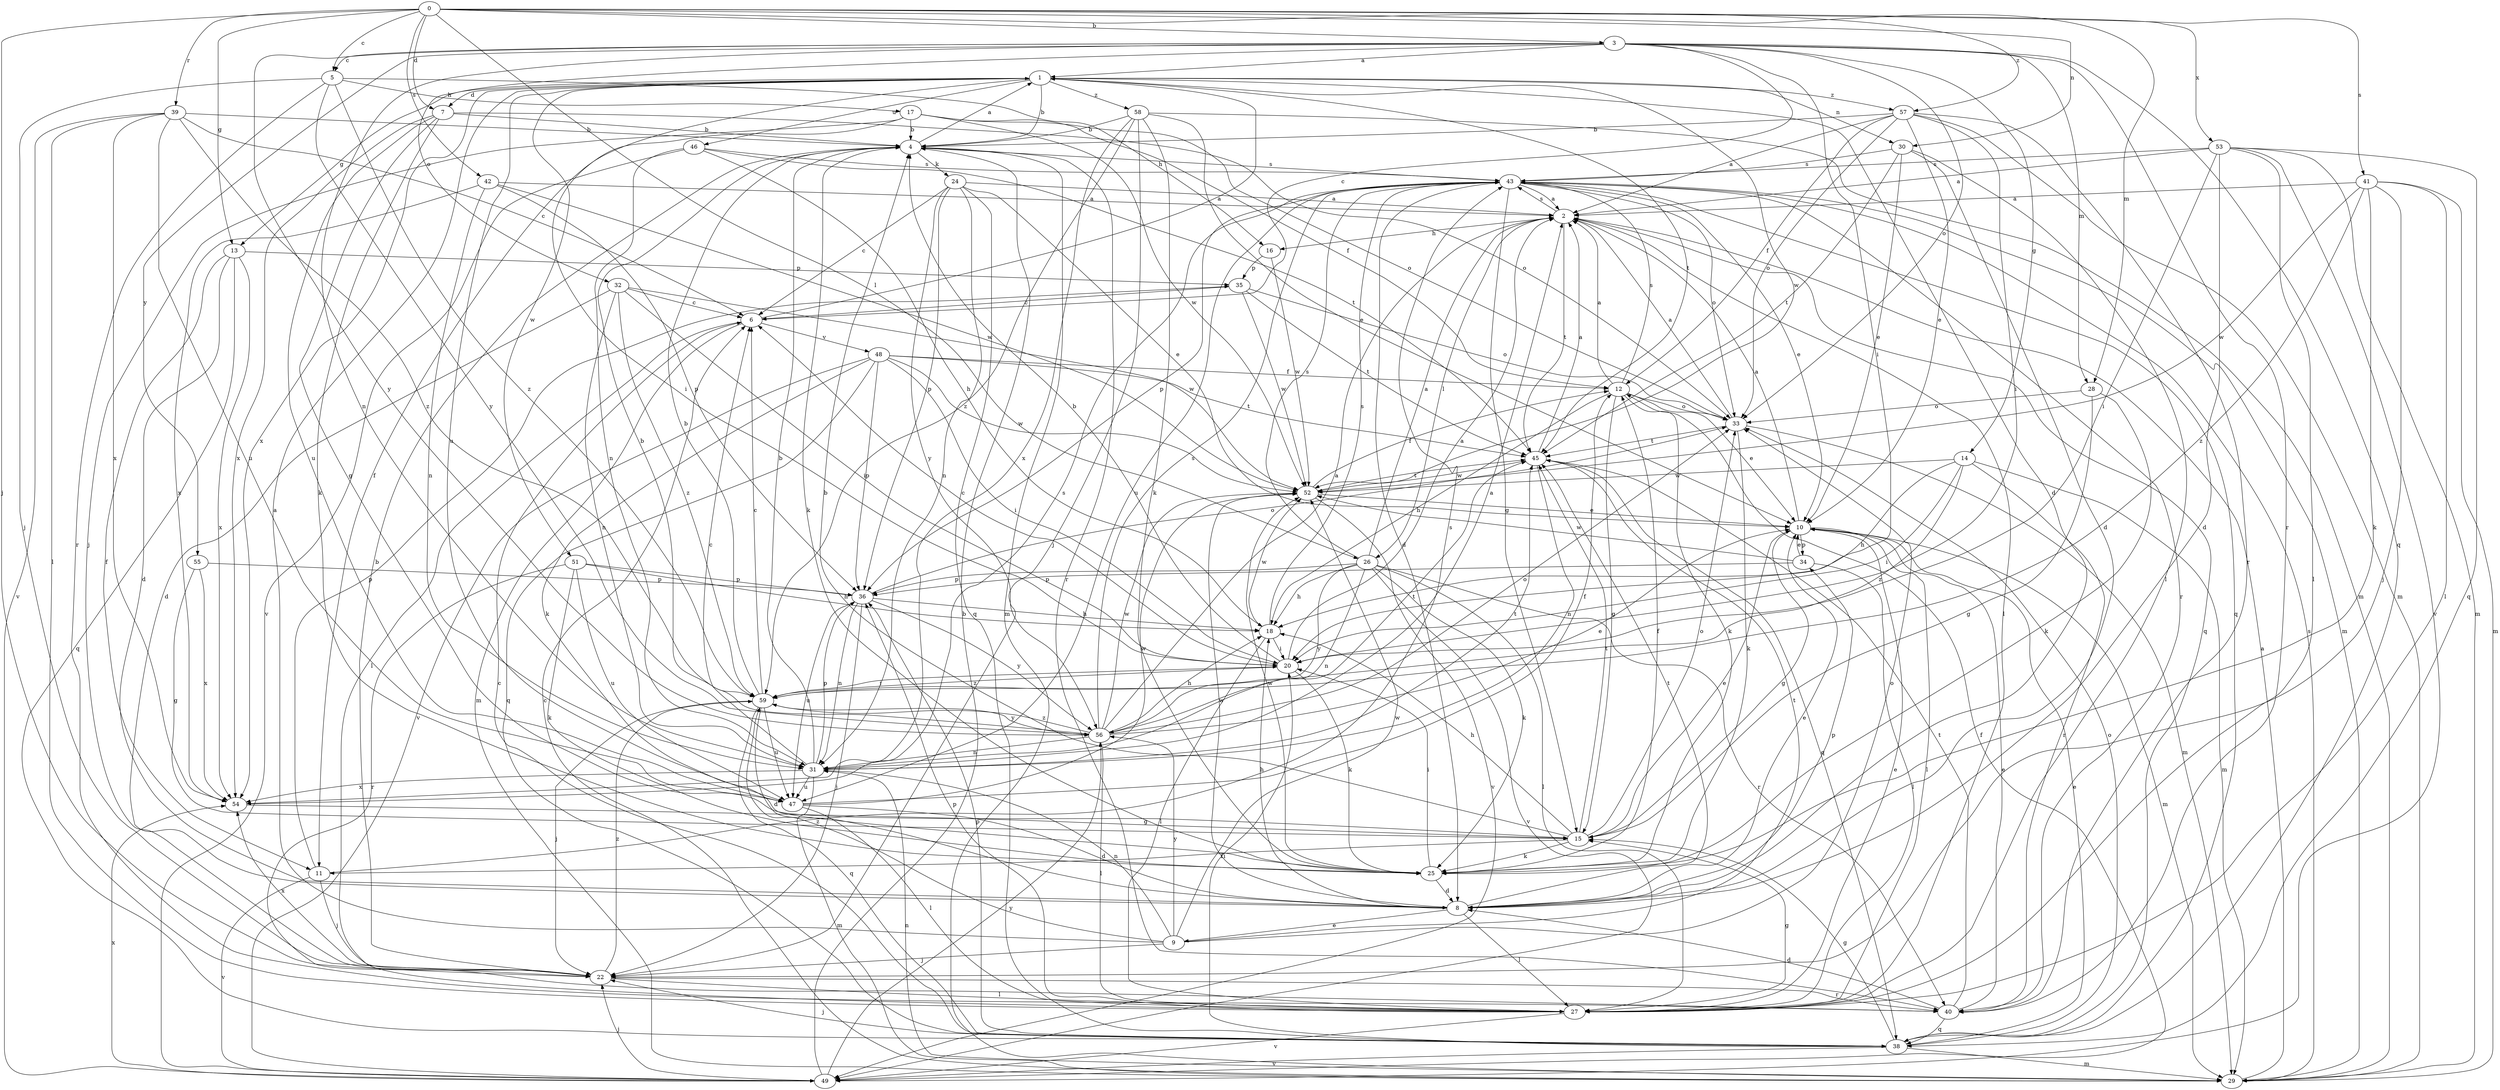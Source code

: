 strict digraph  {
0;
1;
2;
3;
4;
5;
6;
7;
8;
9;
10;
11;
12;
13;
14;
15;
16;
17;
18;
20;
22;
24;
25;
26;
27;
28;
29;
30;
31;
32;
33;
34;
35;
36;
38;
39;
40;
41;
42;
43;
45;
46;
47;
48;
49;
51;
52;
53;
54;
55;
56;
57;
58;
59;
0 -> 3  [label=b];
0 -> 5  [label=c];
0 -> 7  [label=d];
0 -> 13  [label=g];
0 -> 22  [label=j];
0 -> 26  [label=l];
0 -> 28  [label=m];
0 -> 30  [label=n];
0 -> 39  [label=r];
0 -> 41  [label=s];
0 -> 42  [label=s];
0 -> 53  [label=x];
0 -> 57  [label=z];
1 -> 4  [label=b];
1 -> 7  [label=d];
1 -> 8  [label=d];
1 -> 11  [label=f];
1 -> 13  [label=g];
1 -> 30  [label=n];
1 -> 45  [label=t];
1 -> 46  [label=u];
1 -> 47  [label=u];
1 -> 51  [label=w];
1 -> 52  [label=w];
1 -> 54  [label=x];
1 -> 57  [label=z];
1 -> 58  [label=z];
2 -> 16  [label=h];
2 -> 26  [label=l];
2 -> 27  [label=l];
2 -> 38  [label=q];
2 -> 43  [label=s];
2 -> 45  [label=t];
3 -> 1  [label=a];
3 -> 5  [label=c];
3 -> 6  [label=c];
3 -> 14  [label=g];
3 -> 20  [label=i];
3 -> 28  [label=m];
3 -> 31  [label=n];
3 -> 32  [label=o];
3 -> 33  [label=o];
3 -> 38  [label=q];
3 -> 40  [label=r];
3 -> 55  [label=y];
3 -> 56  [label=y];
4 -> 1  [label=a];
4 -> 24  [label=k];
4 -> 25  [label=k];
4 -> 29  [label=m];
4 -> 40  [label=r];
4 -> 43  [label=s];
5 -> 16  [label=h];
5 -> 17  [label=h];
5 -> 22  [label=j];
5 -> 40  [label=r];
5 -> 56  [label=y];
5 -> 59  [label=z];
6 -> 1  [label=a];
6 -> 27  [label=l];
6 -> 29  [label=m];
6 -> 48  [label=v];
7 -> 4  [label=b];
7 -> 15  [label=g];
7 -> 25  [label=k];
7 -> 33  [label=o];
7 -> 47  [label=u];
7 -> 54  [label=x];
8 -> 9  [label=e];
8 -> 10  [label=e];
8 -> 18  [label=h];
8 -> 27  [label=l];
8 -> 34  [label=p];
8 -> 45  [label=t];
8 -> 52  [label=w];
9 -> 1  [label=a];
9 -> 22  [label=j];
9 -> 31  [label=n];
9 -> 33  [label=o];
9 -> 45  [label=t];
9 -> 52  [label=w];
9 -> 56  [label=y];
9 -> 59  [label=z];
10 -> 2  [label=a];
10 -> 15  [label=g];
10 -> 27  [label=l];
10 -> 29  [label=m];
10 -> 34  [label=p];
11 -> 22  [label=j];
11 -> 35  [label=p];
11 -> 43  [label=s];
11 -> 49  [label=v];
12 -> 2  [label=a];
12 -> 10  [label=e];
12 -> 15  [label=g];
12 -> 18  [label=h];
12 -> 25  [label=k];
12 -> 33  [label=o];
12 -> 43  [label=s];
13 -> 8  [label=d];
13 -> 11  [label=f];
13 -> 35  [label=p];
13 -> 38  [label=q];
13 -> 54  [label=x];
14 -> 18  [label=h];
14 -> 20  [label=i];
14 -> 29  [label=m];
14 -> 40  [label=r];
14 -> 52  [label=w];
14 -> 59  [label=z];
15 -> 4  [label=b];
15 -> 10  [label=e];
15 -> 11  [label=f];
15 -> 18  [label=h];
15 -> 25  [label=k];
15 -> 33  [label=o];
15 -> 45  [label=t];
16 -> 35  [label=p];
16 -> 52  [label=w];
17 -> 4  [label=b];
17 -> 12  [label=f];
17 -> 20  [label=i];
17 -> 22  [label=j];
17 -> 33  [label=o];
17 -> 52  [label=w];
18 -> 20  [label=i];
18 -> 27  [label=l];
18 -> 43  [label=s];
18 -> 52  [label=w];
20 -> 2  [label=a];
20 -> 4  [label=b];
20 -> 6  [label=c];
20 -> 25  [label=k];
20 -> 59  [label=z];
22 -> 4  [label=b];
22 -> 27  [label=l];
22 -> 40  [label=r];
22 -> 54  [label=x];
22 -> 59  [label=z];
24 -> 2  [label=a];
24 -> 6  [label=c];
24 -> 10  [label=e];
24 -> 31  [label=n];
24 -> 36  [label=p];
24 -> 38  [label=q];
24 -> 56  [label=y];
25 -> 8  [label=d];
25 -> 12  [label=f];
25 -> 20  [label=i];
25 -> 52  [label=w];
26 -> 2  [label=a];
26 -> 18  [label=h];
26 -> 25  [label=k];
26 -> 27  [label=l];
26 -> 31  [label=n];
26 -> 36  [label=p];
26 -> 40  [label=r];
26 -> 43  [label=s];
26 -> 49  [label=v];
26 -> 56  [label=y];
27 -> 10  [label=e];
27 -> 15  [label=g];
27 -> 36  [label=p];
27 -> 49  [label=v];
28 -> 15  [label=g];
28 -> 25  [label=k];
28 -> 33  [label=o];
29 -> 2  [label=a];
29 -> 6  [label=c];
29 -> 31  [label=n];
29 -> 43  [label=s];
30 -> 8  [label=d];
30 -> 10  [label=e];
30 -> 27  [label=l];
30 -> 43  [label=s];
30 -> 45  [label=t];
31 -> 2  [label=a];
31 -> 4  [label=b];
31 -> 6  [label=c];
31 -> 29  [label=m];
31 -> 36  [label=p];
31 -> 45  [label=t];
31 -> 47  [label=u];
31 -> 54  [label=x];
32 -> 6  [label=c];
32 -> 8  [label=d];
32 -> 20  [label=i];
32 -> 31  [label=n];
32 -> 52  [label=w];
32 -> 59  [label=z];
33 -> 2  [label=a];
33 -> 25  [label=k];
33 -> 29  [label=m];
33 -> 45  [label=t];
34 -> 10  [label=e];
34 -> 27  [label=l];
34 -> 36  [label=p];
34 -> 52  [label=w];
35 -> 6  [label=c];
35 -> 33  [label=o];
35 -> 45  [label=t];
35 -> 52  [label=w];
36 -> 18  [label=h];
36 -> 22  [label=j];
36 -> 31  [label=n];
36 -> 33  [label=o];
36 -> 47  [label=u];
36 -> 56  [label=y];
38 -> 6  [label=c];
38 -> 10  [label=e];
38 -> 15  [label=g];
38 -> 20  [label=i];
38 -> 22  [label=j];
38 -> 29  [label=m];
38 -> 33  [label=o];
38 -> 36  [label=p];
38 -> 49  [label=v];
39 -> 4  [label=b];
39 -> 6  [label=c];
39 -> 27  [label=l];
39 -> 47  [label=u];
39 -> 49  [label=v];
39 -> 54  [label=x];
39 -> 59  [label=z];
40 -> 8  [label=d];
40 -> 10  [label=e];
40 -> 38  [label=q];
40 -> 45  [label=t];
41 -> 2  [label=a];
41 -> 22  [label=j];
41 -> 25  [label=k];
41 -> 27  [label=l];
41 -> 29  [label=m];
41 -> 52  [label=w];
41 -> 59  [label=z];
42 -> 2  [label=a];
42 -> 31  [label=n];
42 -> 36  [label=p];
42 -> 52  [label=w];
42 -> 54  [label=x];
43 -> 2  [label=a];
43 -> 8  [label=d];
43 -> 10  [label=e];
43 -> 15  [label=g];
43 -> 29  [label=m];
43 -> 33  [label=o];
43 -> 36  [label=p];
43 -> 38  [label=q];
43 -> 40  [label=r];
43 -> 47  [label=u];
45 -> 2  [label=a];
45 -> 31  [label=n];
45 -> 38  [label=q];
45 -> 52  [label=w];
46 -> 18  [label=h];
46 -> 31  [label=n];
46 -> 43  [label=s];
46 -> 45  [label=t];
46 -> 49  [label=v];
47 -> 8  [label=d];
47 -> 12  [label=f];
47 -> 27  [label=l];
47 -> 52  [label=w];
48 -> 12  [label=f];
48 -> 20  [label=i];
48 -> 25  [label=k];
48 -> 36  [label=p];
48 -> 38  [label=q];
48 -> 45  [label=t];
48 -> 49  [label=v];
48 -> 52  [label=w];
49 -> 4  [label=b];
49 -> 12  [label=f];
49 -> 22  [label=j];
49 -> 54  [label=x];
49 -> 56  [label=y];
51 -> 18  [label=h];
51 -> 25  [label=k];
51 -> 36  [label=p];
51 -> 40  [label=r];
51 -> 47  [label=u];
52 -> 10  [label=e];
52 -> 12  [label=f];
52 -> 45  [label=t];
52 -> 49  [label=v];
53 -> 2  [label=a];
53 -> 8  [label=d];
53 -> 20  [label=i];
53 -> 27  [label=l];
53 -> 29  [label=m];
53 -> 38  [label=q];
53 -> 43  [label=s];
53 -> 49  [label=v];
54 -> 15  [label=g];
54 -> 43  [label=s];
55 -> 15  [label=g];
55 -> 36  [label=p];
55 -> 54  [label=x];
56 -> 2  [label=a];
56 -> 4  [label=b];
56 -> 10  [label=e];
56 -> 18  [label=h];
56 -> 27  [label=l];
56 -> 31  [label=n];
56 -> 33  [label=o];
56 -> 43  [label=s];
56 -> 45  [label=t];
56 -> 52  [label=w];
56 -> 59  [label=z];
57 -> 2  [label=a];
57 -> 4  [label=b];
57 -> 10  [label=e];
57 -> 12  [label=f];
57 -> 20  [label=i];
57 -> 29  [label=m];
57 -> 33  [label=o];
57 -> 40  [label=r];
58 -> 4  [label=b];
58 -> 10  [label=e];
58 -> 22  [label=j];
58 -> 25  [label=k];
58 -> 29  [label=m];
58 -> 54  [label=x];
58 -> 59  [label=z];
59 -> 4  [label=b];
59 -> 6  [label=c];
59 -> 8  [label=d];
59 -> 20  [label=i];
59 -> 22  [label=j];
59 -> 38  [label=q];
59 -> 47  [label=u];
59 -> 56  [label=y];
}
